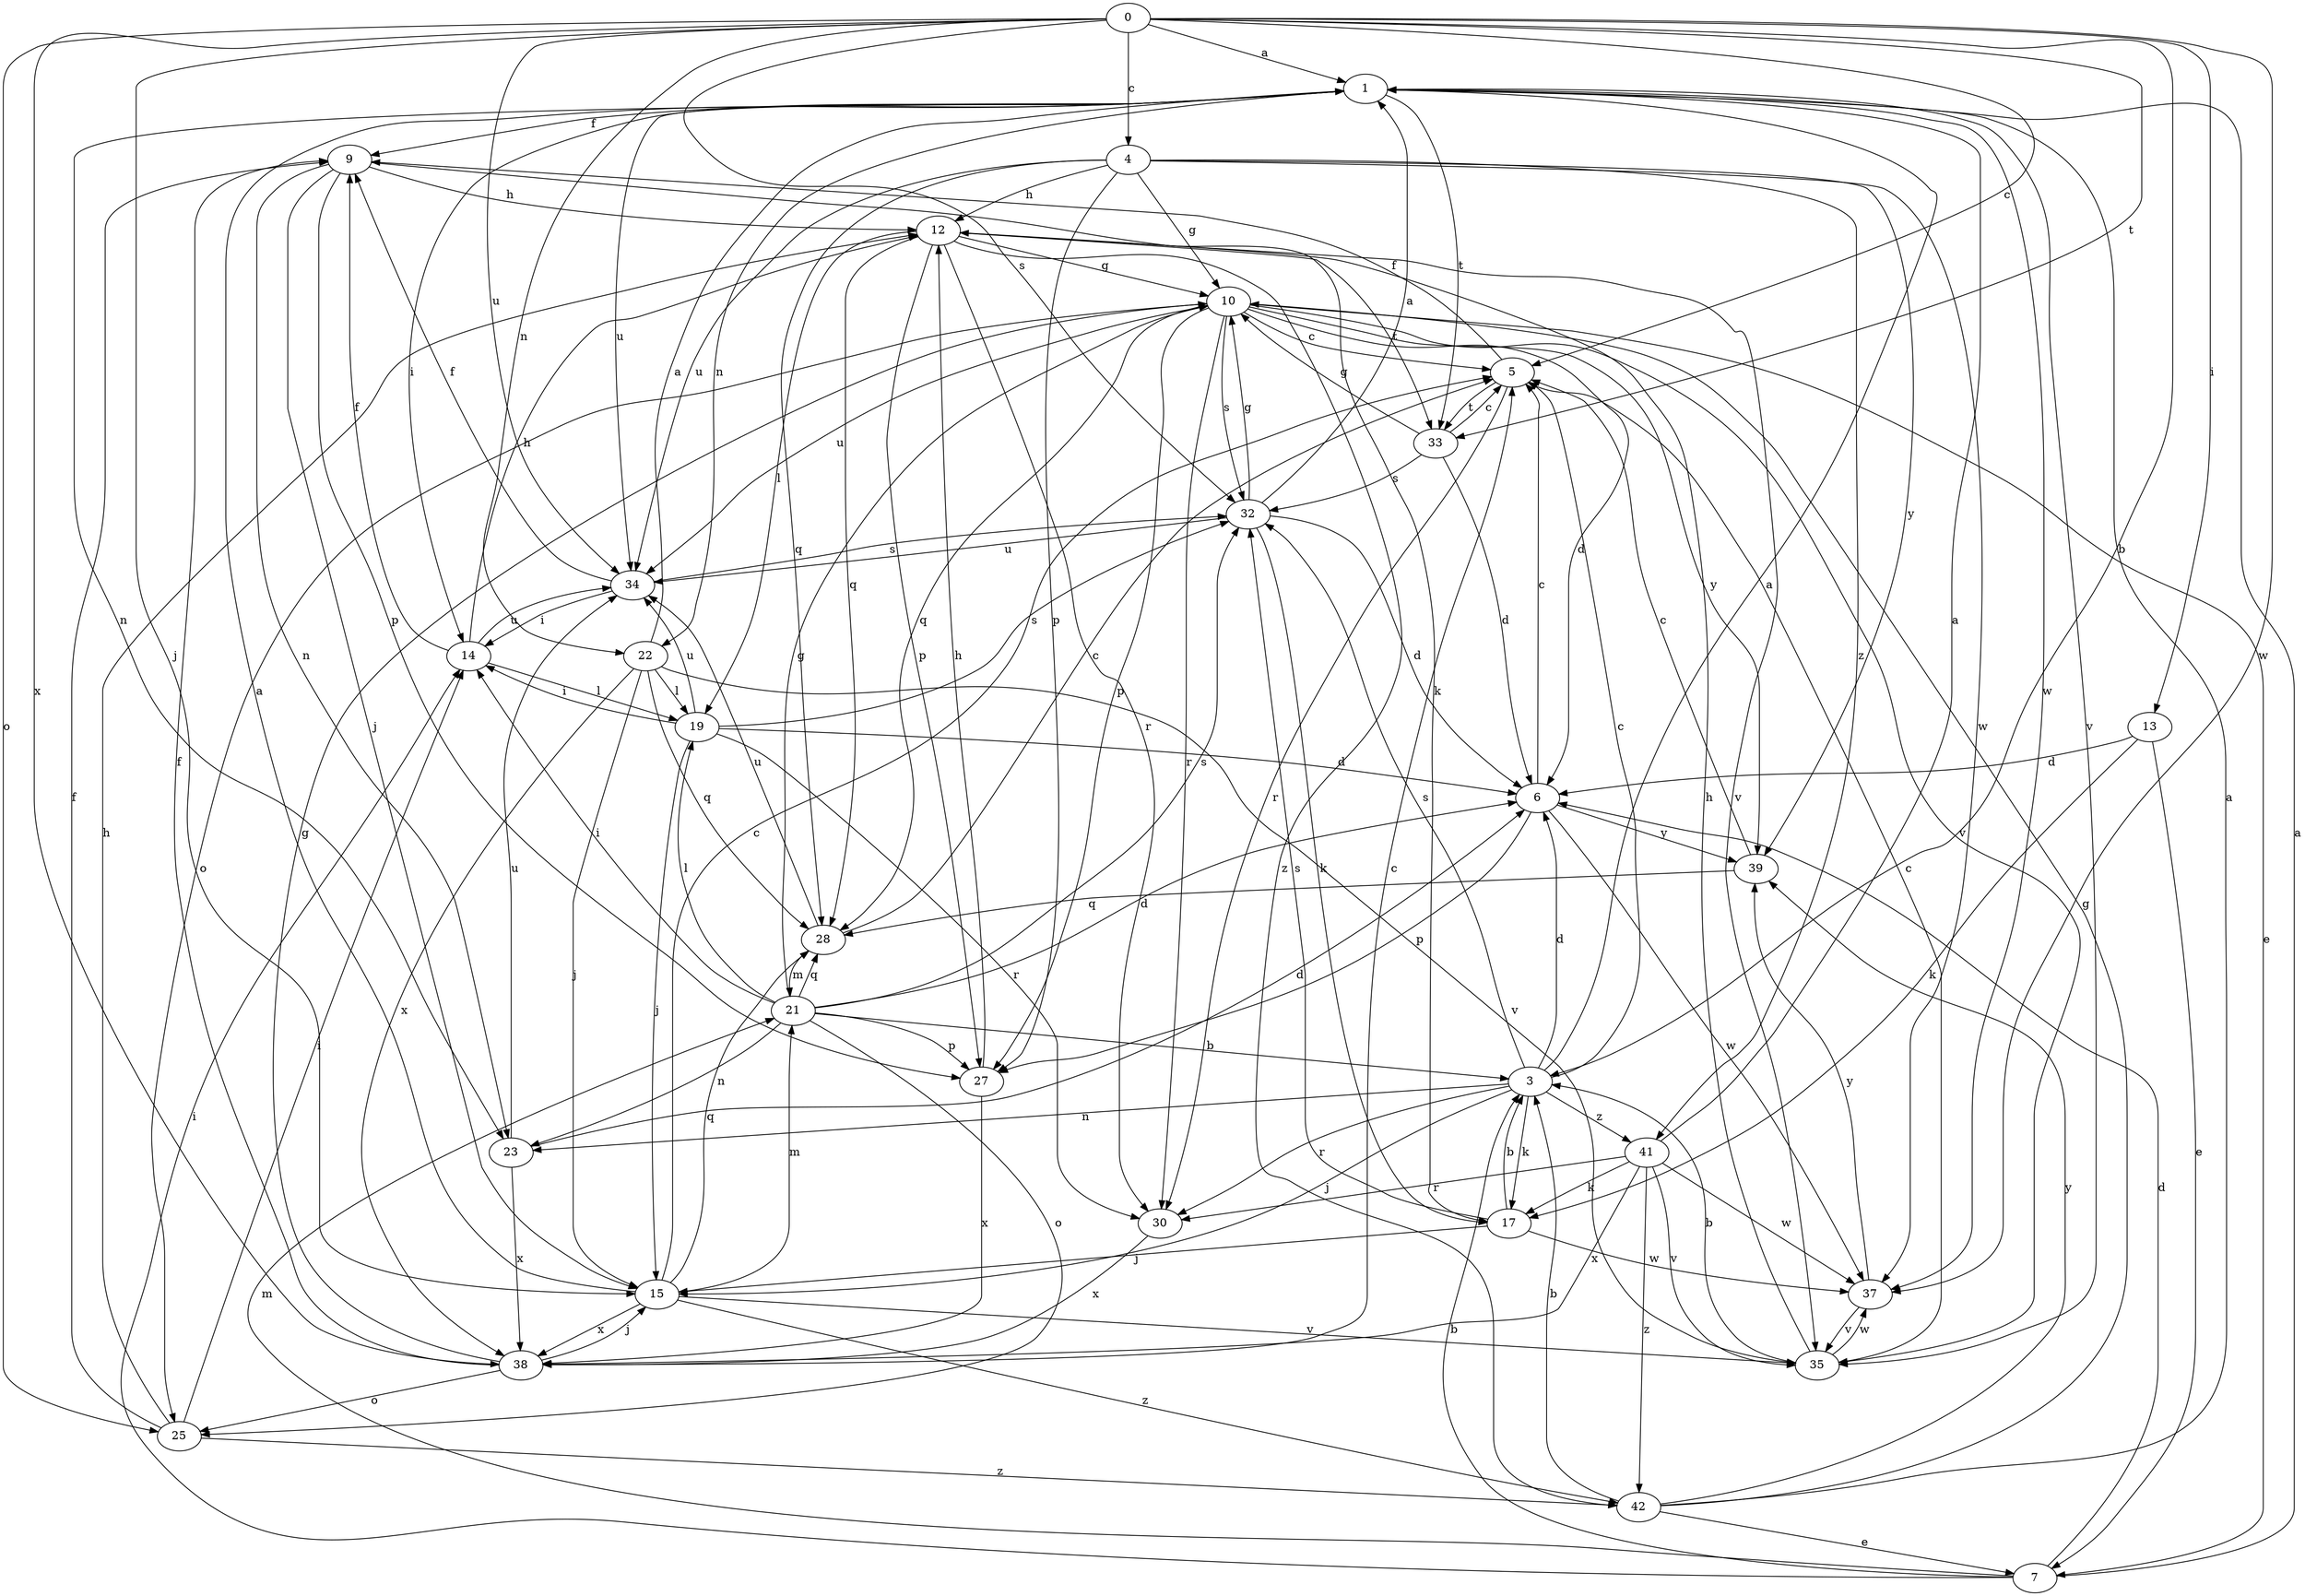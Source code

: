 strict digraph  {
0;
1;
3;
4;
5;
6;
7;
9;
10;
12;
13;
14;
15;
17;
19;
21;
22;
23;
25;
27;
28;
30;
32;
33;
34;
35;
37;
38;
39;
41;
42;
0 -> 1  [label=a];
0 -> 3  [label=b];
0 -> 4  [label=c];
0 -> 5  [label=c];
0 -> 13  [label=i];
0 -> 15  [label=j];
0 -> 22  [label=n];
0 -> 25  [label=o];
0 -> 32  [label=s];
0 -> 33  [label=t];
0 -> 34  [label=u];
0 -> 37  [label=w];
0 -> 38  [label=x];
1 -> 9  [label=f];
1 -> 14  [label=i];
1 -> 22  [label=n];
1 -> 23  [label=n];
1 -> 33  [label=t];
1 -> 34  [label=u];
1 -> 35  [label=v];
1 -> 37  [label=w];
3 -> 1  [label=a];
3 -> 5  [label=c];
3 -> 6  [label=d];
3 -> 15  [label=j];
3 -> 17  [label=k];
3 -> 23  [label=n];
3 -> 30  [label=r];
3 -> 32  [label=s];
3 -> 41  [label=z];
4 -> 10  [label=g];
4 -> 12  [label=h];
4 -> 27  [label=p];
4 -> 28  [label=q];
4 -> 34  [label=u];
4 -> 37  [label=w];
4 -> 39  [label=y];
4 -> 41  [label=z];
5 -> 9  [label=f];
5 -> 30  [label=r];
5 -> 33  [label=t];
6 -> 5  [label=c];
6 -> 27  [label=p];
6 -> 37  [label=w];
6 -> 39  [label=y];
7 -> 1  [label=a];
7 -> 3  [label=b];
7 -> 6  [label=d];
7 -> 14  [label=i];
7 -> 21  [label=m];
9 -> 12  [label=h];
9 -> 15  [label=j];
9 -> 17  [label=k];
9 -> 23  [label=n];
9 -> 27  [label=p];
10 -> 5  [label=c];
10 -> 6  [label=d];
10 -> 7  [label=e];
10 -> 25  [label=o];
10 -> 27  [label=p];
10 -> 28  [label=q];
10 -> 30  [label=r];
10 -> 32  [label=s];
10 -> 34  [label=u];
10 -> 35  [label=v];
10 -> 39  [label=y];
12 -> 10  [label=g];
12 -> 19  [label=l];
12 -> 27  [label=p];
12 -> 28  [label=q];
12 -> 30  [label=r];
12 -> 33  [label=t];
12 -> 35  [label=v];
12 -> 42  [label=z];
13 -> 6  [label=d];
13 -> 7  [label=e];
13 -> 17  [label=k];
14 -> 9  [label=f];
14 -> 12  [label=h];
14 -> 19  [label=l];
14 -> 34  [label=u];
15 -> 1  [label=a];
15 -> 5  [label=c];
15 -> 21  [label=m];
15 -> 28  [label=q];
15 -> 35  [label=v];
15 -> 38  [label=x];
15 -> 42  [label=z];
17 -> 3  [label=b];
17 -> 15  [label=j];
17 -> 32  [label=s];
17 -> 37  [label=w];
19 -> 6  [label=d];
19 -> 14  [label=i];
19 -> 15  [label=j];
19 -> 30  [label=r];
19 -> 32  [label=s];
19 -> 34  [label=u];
21 -> 3  [label=b];
21 -> 6  [label=d];
21 -> 10  [label=g];
21 -> 14  [label=i];
21 -> 19  [label=l];
21 -> 23  [label=n];
21 -> 25  [label=o];
21 -> 27  [label=p];
21 -> 28  [label=q];
21 -> 32  [label=s];
22 -> 1  [label=a];
22 -> 15  [label=j];
22 -> 19  [label=l];
22 -> 28  [label=q];
22 -> 35  [label=v];
22 -> 38  [label=x];
23 -> 6  [label=d];
23 -> 34  [label=u];
23 -> 38  [label=x];
25 -> 9  [label=f];
25 -> 12  [label=h];
25 -> 14  [label=i];
25 -> 42  [label=z];
27 -> 12  [label=h];
27 -> 38  [label=x];
28 -> 5  [label=c];
28 -> 21  [label=m];
28 -> 34  [label=u];
30 -> 38  [label=x];
32 -> 1  [label=a];
32 -> 6  [label=d];
32 -> 10  [label=g];
32 -> 17  [label=k];
32 -> 34  [label=u];
33 -> 5  [label=c];
33 -> 6  [label=d];
33 -> 10  [label=g];
33 -> 32  [label=s];
34 -> 9  [label=f];
34 -> 14  [label=i];
34 -> 32  [label=s];
35 -> 3  [label=b];
35 -> 5  [label=c];
35 -> 12  [label=h];
35 -> 37  [label=w];
37 -> 35  [label=v];
37 -> 39  [label=y];
38 -> 5  [label=c];
38 -> 9  [label=f];
38 -> 10  [label=g];
38 -> 15  [label=j];
38 -> 25  [label=o];
39 -> 5  [label=c];
39 -> 28  [label=q];
41 -> 1  [label=a];
41 -> 17  [label=k];
41 -> 30  [label=r];
41 -> 35  [label=v];
41 -> 37  [label=w];
41 -> 38  [label=x];
41 -> 42  [label=z];
42 -> 1  [label=a];
42 -> 3  [label=b];
42 -> 7  [label=e];
42 -> 10  [label=g];
42 -> 39  [label=y];
}
